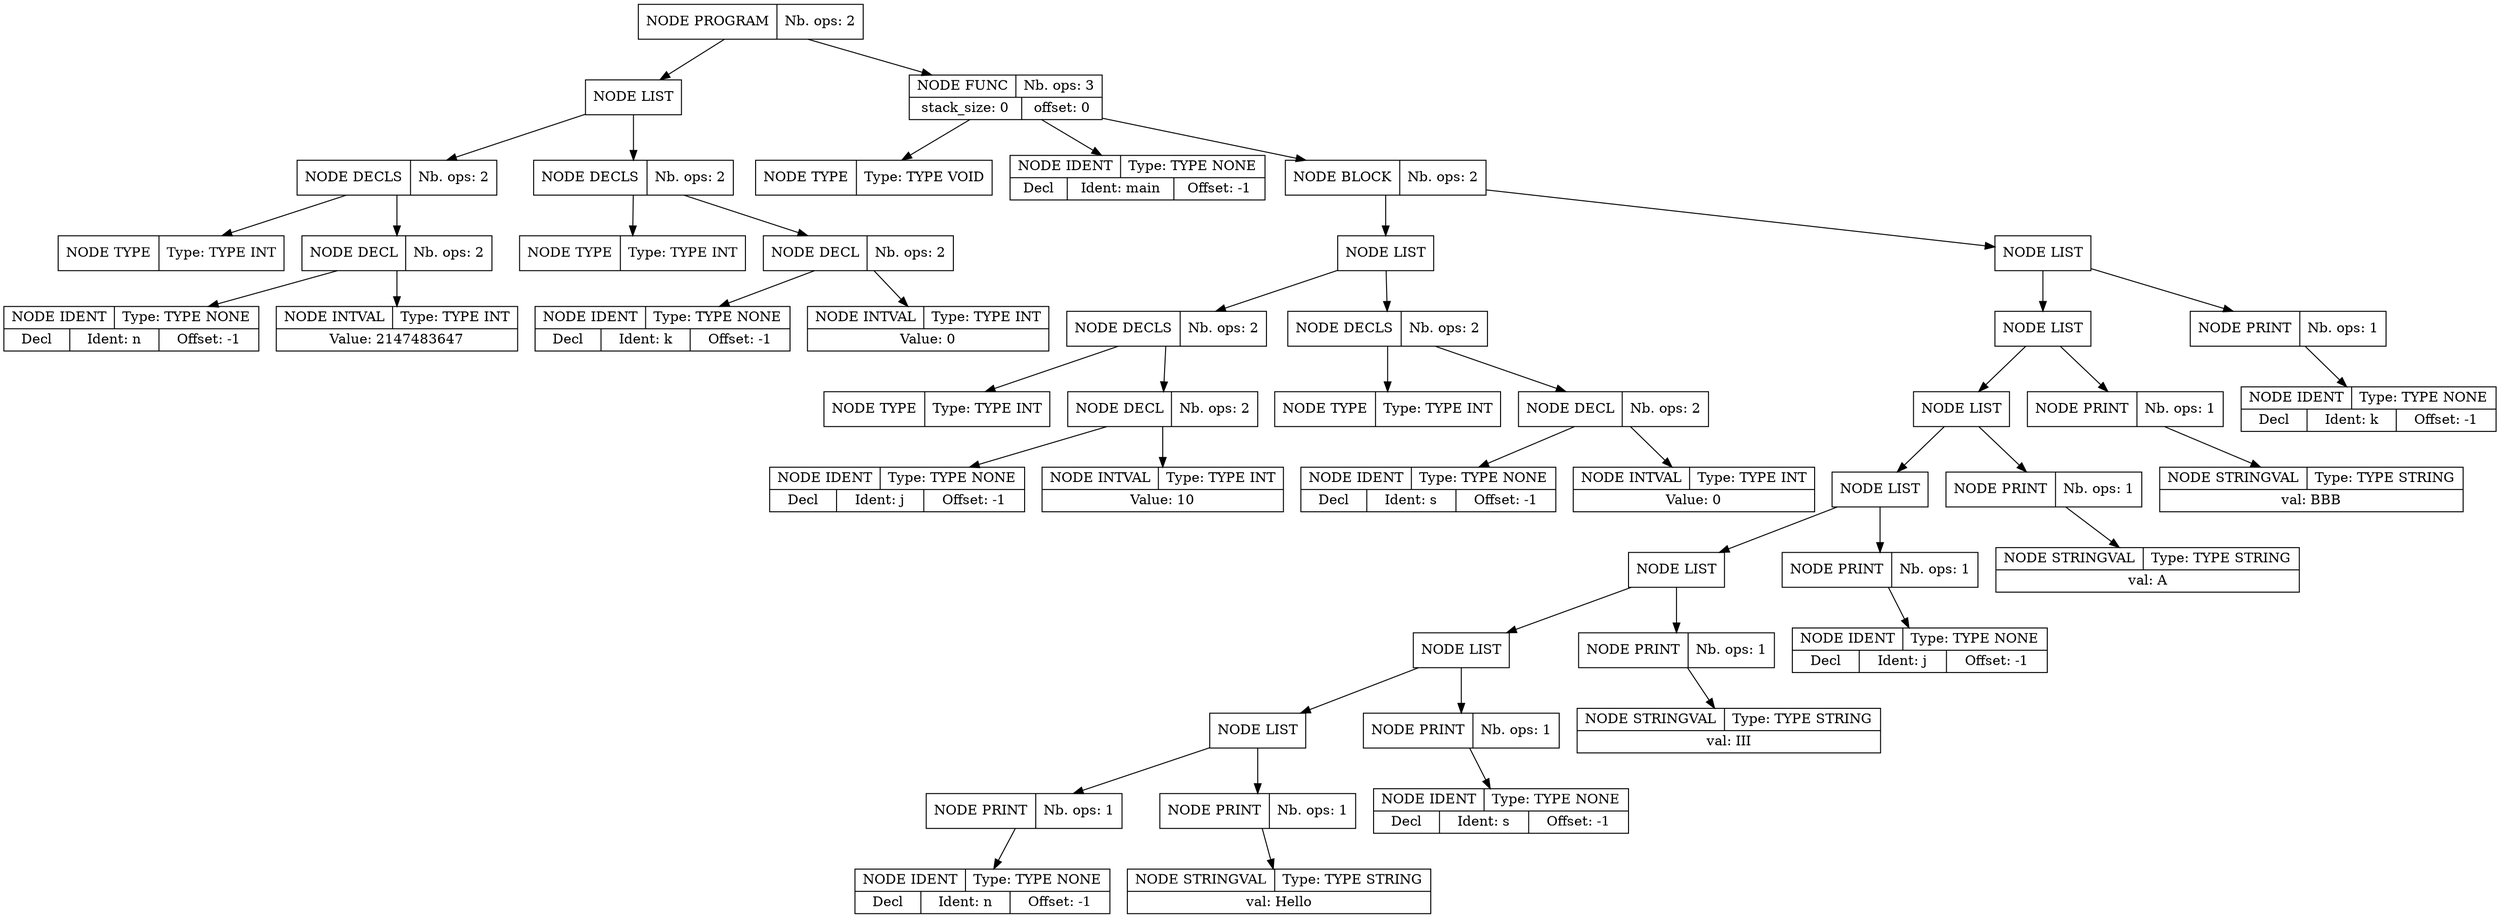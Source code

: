 digraph global_vars {
    N1 [shape=record, label="{{NODE PROGRAM|Nb. ops: 2}}"];
    N2 [shape=record, label="{{NODE LIST}}"];
    N3 [shape=record, label="{{NODE DECLS|Nb. ops: 2}}"];
    N4 [shape=record, label="{{NODE TYPE|Type: TYPE INT}}"];
    edge[tailclip=true];
    N3 -> N4
    N5 [shape=record, label="{{NODE DECL|Nb. ops: 2}}"];
    N6 [shape=record, label="{{NODE IDENT|Type: TYPE NONE}|{<decl>Decl      |Ident: n|Offset: -1}}"];
    edge[tailclip=true];
    N5 -> N6
    N7 [shape=record, label="{{NODE INTVAL|Type: TYPE INT}|{Value: 2147483647}}"];
    edge[tailclip=true];
    N5 -> N7
    edge[tailclip=true];
    N3 -> N5
    edge[tailclip=true];
    N2 -> N3
    N8 [shape=record, label="{{NODE DECLS|Nb. ops: 2}}"];
    N9 [shape=record, label="{{NODE TYPE|Type: TYPE INT}}"];
    edge[tailclip=true];
    N8 -> N9
    N10 [shape=record, label="{{NODE DECL|Nb. ops: 2}}"];
    N11 [shape=record, label="{{NODE IDENT|Type: TYPE NONE}|{<decl>Decl      |Ident: k|Offset: -1}}"];
    edge[tailclip=true];
    N10 -> N11
    N12 [shape=record, label="{{NODE INTVAL|Type: TYPE INT}|{Value: 0}}"];
    edge[tailclip=true];
    N10 -> N12
    edge[tailclip=true];
    N8 -> N10
    edge[tailclip=true];
    N2 -> N8
    edge[tailclip=true];
    N1 -> N2
    N13 [shape=record, label="{{NODE FUNC|Nb. ops: 3}|{stack_size: 0|offset: 0}}"];
    N14 [shape=record, label="{{NODE TYPE|Type: TYPE VOID}}"];
    edge[tailclip=true];
    N13 -> N14
    N15 [shape=record, label="{{NODE IDENT|Type: TYPE NONE}|{<decl>Decl      |Ident: main|Offset: -1}}"];
    edge[tailclip=true];
    N13 -> N15
    N16 [shape=record, label="{{NODE BLOCK|Nb. ops: 2}}"];
    N17 [shape=record, label="{{NODE LIST}}"];
    N18 [shape=record, label="{{NODE DECLS|Nb. ops: 2}}"];
    N19 [shape=record, label="{{NODE TYPE|Type: TYPE INT}}"];
    edge[tailclip=true];
    N18 -> N19
    N20 [shape=record, label="{{NODE DECL|Nb. ops: 2}}"];
    N21 [shape=record, label="{{NODE IDENT|Type: TYPE NONE}|{<decl>Decl      |Ident: j|Offset: -1}}"];
    edge[tailclip=true];
    N20 -> N21
    N22 [shape=record, label="{{NODE INTVAL|Type: TYPE INT}|{Value: 10}}"];
    edge[tailclip=true];
    N20 -> N22
    edge[tailclip=true];
    N18 -> N20
    edge[tailclip=true];
    N17 -> N18
    N23 [shape=record, label="{{NODE DECLS|Nb. ops: 2}}"];
    N24 [shape=record, label="{{NODE TYPE|Type: TYPE INT}}"];
    edge[tailclip=true];
    N23 -> N24
    N25 [shape=record, label="{{NODE DECL|Nb. ops: 2}}"];
    N26 [shape=record, label="{{NODE IDENT|Type: TYPE NONE}|{<decl>Decl      |Ident: s|Offset: -1}}"];
    edge[tailclip=true];
    N25 -> N26
    N27 [shape=record, label="{{NODE INTVAL|Type: TYPE INT}|{Value: 0}}"];
    edge[tailclip=true];
    N25 -> N27
    edge[tailclip=true];
    N23 -> N25
    edge[tailclip=true];
    N17 -> N23
    edge[tailclip=true];
    N16 -> N17
    N28 [shape=record, label="{{NODE LIST}}"];
    N29 [shape=record, label="{{NODE LIST}}"];
    N30 [shape=record, label="{{NODE LIST}}"];
    N31 [shape=record, label="{{NODE LIST}}"];
    N32 [shape=record, label="{{NODE LIST}}"];
    N33 [shape=record, label="{{NODE LIST}}"];
    N34 [shape=record, label="{{NODE LIST}}"];
    N35 [shape=record, label="{{NODE PRINT|Nb. ops: 1}}"];
    N36 [shape=record, label="{{NODE IDENT|Type: TYPE NONE}|{<decl>Decl      |Ident: n|Offset: -1}}"];
    edge[tailclip=true];
    N35 -> N36
    edge[tailclip=true];
    N34 -> N35
    N37 [shape=record, label="{{NODE PRINT|Nb. ops: 1}}"];
    N38 [shape=record, label="{{NODE STRINGVAL|Type: TYPE STRING}|{val: Hello\n}}"];
    edge[tailclip=true];
    N37 -> N38
    edge[tailclip=true];
    N34 -> N37
    edge[tailclip=true];
    N33 -> N34
    N39 [shape=record, label="{{NODE PRINT|Nb. ops: 1}}"];
    N40 [shape=record, label="{{NODE IDENT|Type: TYPE NONE}|{<decl>Decl      |Ident: s|Offset: -1}}"];
    edge[tailclip=true];
    N39 -> N40
    edge[tailclip=true];
    N33 -> N39
    edge[tailclip=true];
    N32 -> N33
    N41 [shape=record, label="{{NODE PRINT|Nb. ops: 1}}"];
    N42 [shape=record, label="{{NODE STRINGVAL|Type: TYPE STRING}|{val: III\n}}"];
    edge[tailclip=true];
    N41 -> N42
    edge[tailclip=true];
    N32 -> N41
    edge[tailclip=true];
    N31 -> N32
    N43 [shape=record, label="{{NODE PRINT|Nb. ops: 1}}"];
    N44 [shape=record, label="{{NODE IDENT|Type: TYPE NONE}|{<decl>Decl      |Ident: j|Offset: -1}}"];
    edge[tailclip=true];
    N43 -> N44
    edge[tailclip=true];
    N31 -> N43
    edge[tailclip=true];
    N30 -> N31
    N45 [shape=record, label="{{NODE PRINT|Nb. ops: 1}}"];
    N46 [shape=record, label="{{NODE STRINGVAL|Type: TYPE STRING}|{val: A\n}}"];
    edge[tailclip=true];
    N45 -> N46
    edge[tailclip=true];
    N30 -> N45
    edge[tailclip=true];
    N29 -> N30
    N47 [shape=record, label="{{NODE PRINT|Nb. ops: 1}}"];
    N48 [shape=record, label="{{NODE STRINGVAL|Type: TYPE STRING}|{val: BBB}}"];
    edge[tailclip=true];
    N47 -> N48
    edge[tailclip=true];
    N29 -> N47
    edge[tailclip=true];
    N28 -> N29
    N49 [shape=record, label="{{NODE PRINT|Nb. ops: 1}}"];
    N50 [shape=record, label="{{NODE IDENT|Type: TYPE NONE}|{<decl>Decl      |Ident: k|Offset: -1}}"];
    edge[tailclip=true];
    N49 -> N50
    edge[tailclip=true];
    N28 -> N49
    edge[tailclip=true];
    N16 -> N28
    edge[tailclip=true];
    N13 -> N16
    edge[tailclip=true];
    N1 -> N13
}